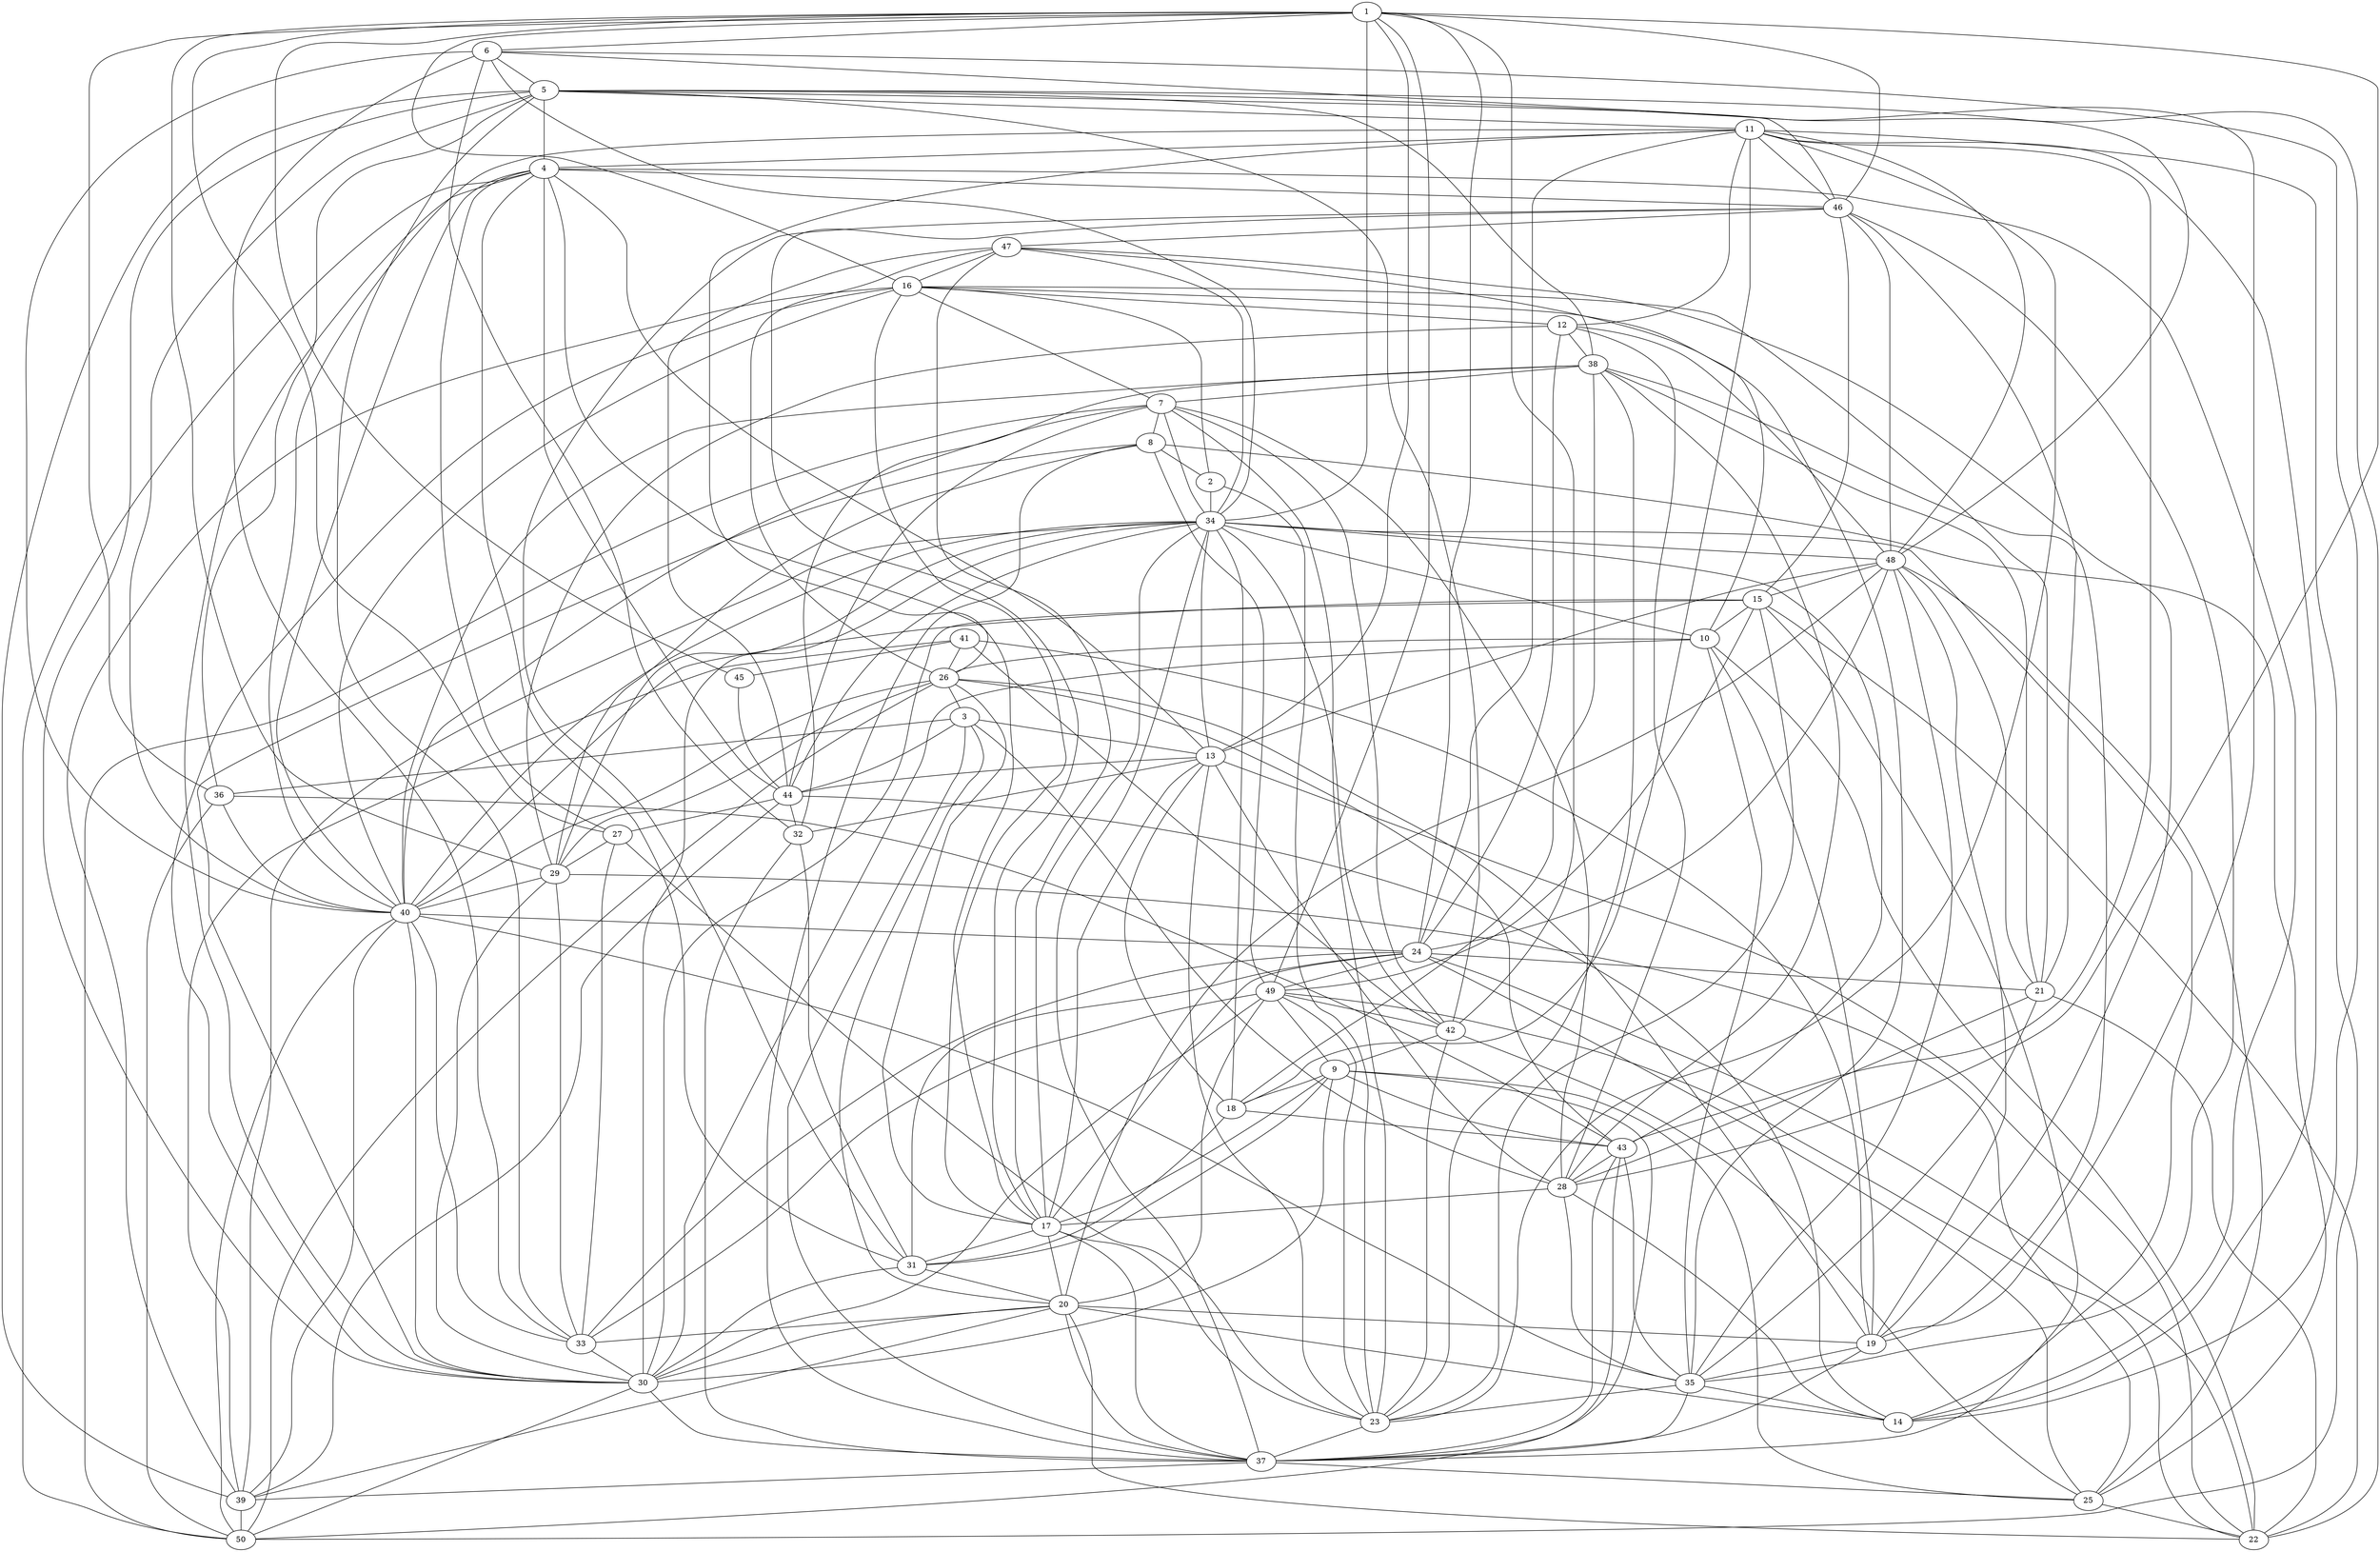 graph G_1 {
    1;
    2;
    3;
    4;
    5;
    6;
    7;
    8;
    9;
    10;
    11;
    12;
    13;
    14;
    15;
    16;
    17;
    18;
    19;
    20;
    21;
    22;
    23;
    24;
    25;
    26;
    27;
    28;
    29;
    30;
    31;
    32;
    33;
    34;
    35;
    36;
    37;
    38;
    39;
    40;
    41;
    42;
    43;
    44;
    45;
    46;
    47;
    48;
    49;
    50;
    22 -- 24;
    26 -- 11;
    32 -- 31;
    48 -- 25;
    45 -- 44;
    35 -- 37;
    42 -- 1;
    8 -- 37;
    14 -- 34;
    40 -- 26;
    44 -- 47;
    11 -- 12;
    44 -- 34;
    20 -- 37;
    34 -- 29;
    16 -- 35;
    39 -- 20;
    24 -- 49;
    5 -- 11;
    9 -- 43;
    7 -- 28;
    23 -- 42;
    10 -- 34;
    44 -- 32;
    26 -- 47;
    30 -- 9;
    8 -- 2;
    34 -- 48;
    30 -- 50;
    15 -- 30;
    8 -- 49;
    44 -- 27;
    37 -- 17;
    20 -- 3;
    10 -- 47;
    49 -- 9;
    40 -- 24;
    43 -- 37;
    50 -- 26;
    23 -- 49;
    15 -- 23;
    43 -- 28;
    39 -- 50;
    43 -- 11;
    42 -- 9;
    35 -- 28;
    36 -- 40;
    15 -- 49;
    34 -- 42;
    30 -- 37;
    1 -- 6;
    30 -- 8;
    24 -- 11;
    47 -- 16;
    50 -- 7;
    1 -- 46;
    20 -- 22;
    31 -- 18;
    21 -- 28;
    48 -- 35;
    48 -- 20;
    23 -- 7;
    13 -- 1;
    41 -- 19;
    19 -- 26;
    36 -- 50;
    29 -- 26;
    7 -- 40;
    3 -- 13;
    48 -- 15;
    9 -- 31;
    9 -- 25;
    15 -- 10;
    13 -- 22;
    35 -- 40;
    29 -- 25;
    13 -- 34;
    1 -- 27;
    35 -- 23;
    35 -- 46;
    16 -- 40;
    5 -- 36;
    2 -- 34;
    8 -- 25;
    43 -- 34;
    5 -- 40;
    33 -- 49;
    19 -- 37;
    34 -- 1;
    41 -- 39;
    11 -- 4;
    17 -- 24;
    16 -- 17;
    3 -- 36;
    24 -- 48;
    26 -- 17;
    22 -- 10;
    9 -- 37;
    37 -- 25;
    15 -- 46;
    18 -- 11;
    34 -- 39;
    24 -- 33;
    38 -- 7;
    13 -- 23;
    27 -- 33;
    7 -- 16;
    46 -- 17;
    13 -- 4;
    42 -- 25;
    24 -- 1;
    30 -- 10;
    32 -- 37;
    1 -- 28;
    46 -- 47;
    40 -- 38;
    33 -- 6;
    14 -- 6;
    35 -- 43;
    28 -- 13;
    17 -- 13;
    5 -- 30;
    24 -- 21;
    17 -- 31;
    29 -- 40;
    29 -- 30;
    29 -- 12;
    31 -- 24;
    31 -- 4;
    15 -- 37;
    6 -- 34;
    50 -- 11;
    5 -- 42;
    4 -- 14;
    47 -- 34;
    38 -- 28;
    16 -- 21;
    49 -- 22;
    46 -- 31;
    13 -- 44;
    9 -- 18;
    1 -- 45;
    19 -- 5;
    23 -- 2;
    23 -- 27;
    48 -- 46;
    3 -- 37;
    20 -- 19;
    41 -- 45;
    11 -- 23;
    33 -- 29;
    50 -- 40;
    36 -- 43;
    16 -- 30;
    36 -- 1;
    39 -- 40;
    46 -- 11;
    4 -- 40;
    28 -- 3;
    13 -- 18;
    49 -- 1;
    26 -- 3;
    4 -- 17;
    4 -- 44;
    1 -- 29;
    27 -- 29;
    10 -- 35;
    37 -- 34;
    23 -- 37;
    23 -- 38;
    11 -- 40;
    5 -- 46;
    33 -- 30;
    31 -- 20;
    30 -- 40;
    50 -- 4;
    20 -- 33;
    44 -- 39;
    28 -- 12;
    44 -- 14;
    16 -- 12;
    49 -- 20;
    34 -- 40;
    17 -- 20;
    43 -- 50;
    23 -- 17;
    38 -- 19;
    30 -- 20;
    4 -- 5;
    26 -- 43;
    34 -- 7;
    40 -- 33;
    25 -- 24;
    13 -- 48;
    7 -- 44;
    5 -- 33;
    12 -- 38;
    6 -- 40;
    49 -- 42;
    47 -- 19;
    22 -- 15;
    2 -- 16;
    14 -- 11;
    18 -- 43;
    11 -- 48;
    35 -- 14;
    1 -- 16;
    41 -- 26;
    37 -- 39;
    21 -- 22;
    5 -- 38;
    7 -- 42;
    20 -- 14;
    21 -- 35;
    41 -- 42;
    28 -- 14;
    34 -- 30;
    3 -- 44;
    19 -- 35;
    21 -- 48;
    16 -- 39;
    15 -- 40;
    19 -- 10;
    49 -- 30;
    4 -- 46;
    13 -- 32;
    30 -- 4;
    32 -- 6;
    38 -- 32;
    25 -- 22;
    12 -- 48;
    10 -- 26;
    19 -- 48;
    5 -- 22;
    17 -- 47;
    17 -- 9;
    18 -- 38;
    34 -- 17;
    29 -- 8;
    7 -- 8;
    38 -- 21;
    34 -- 18;
    21 -- 46;
    5 -- 39;
    30 -- 31;
    6 -- 48;
    6 -- 5;
    4 -- 27;
    24 -- 12;
    28 -- 17;
}